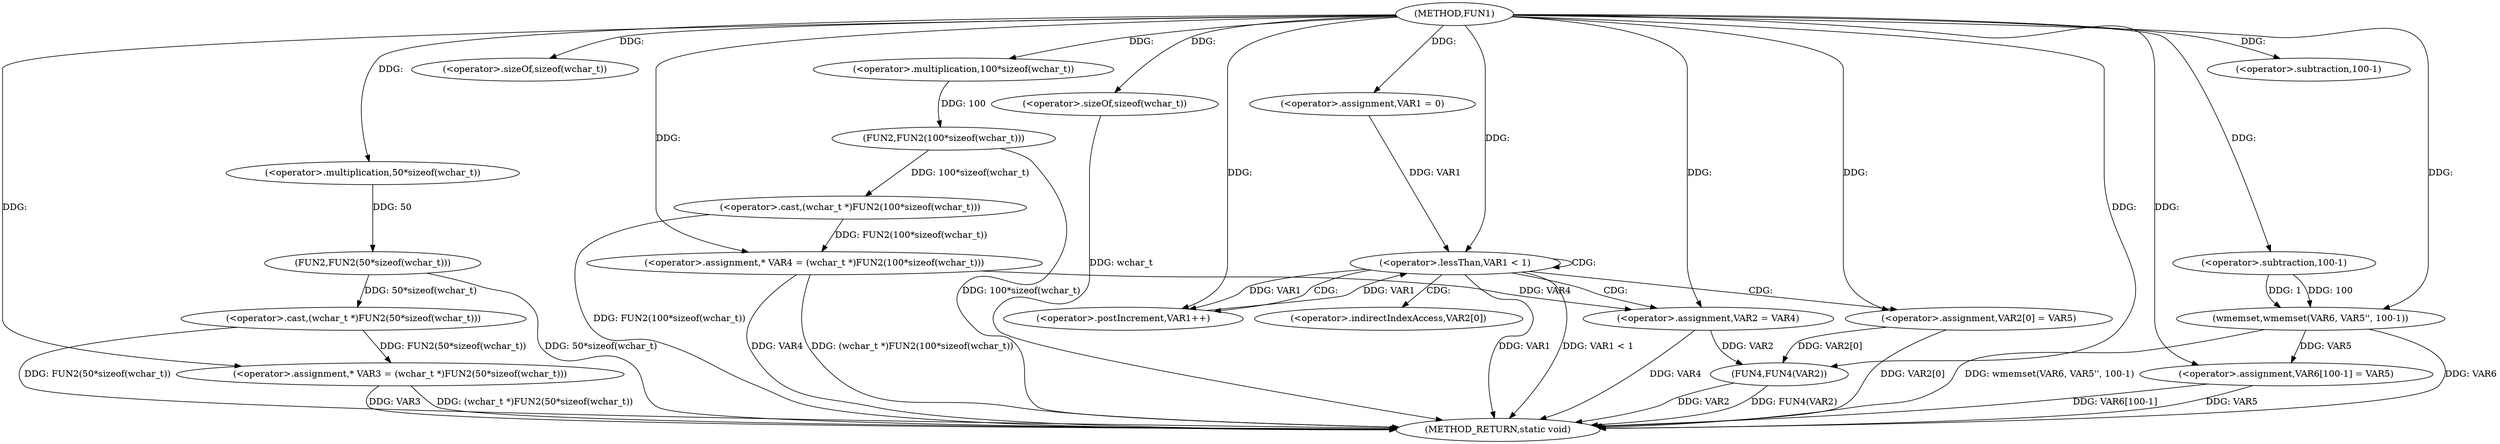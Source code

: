 digraph FUN1 {  
"1000100" [label = "(METHOD,FUN1)" ]
"1000159" [label = "(METHOD_RETURN,static void)" ]
"1000105" [label = "(<operator>.assignment,* VAR3 = (wchar_t *)FUN2(50*sizeof(wchar_t)))" ]
"1000107" [label = "(<operator>.cast,(wchar_t *)FUN2(50*sizeof(wchar_t)))" ]
"1000109" [label = "(FUN2,FUN2(50*sizeof(wchar_t)))" ]
"1000110" [label = "(<operator>.multiplication,50*sizeof(wchar_t))" ]
"1000112" [label = "(<operator>.sizeOf,sizeof(wchar_t))" ]
"1000115" [label = "(<operator>.assignment,* VAR4 = (wchar_t *)FUN2(100*sizeof(wchar_t)))" ]
"1000117" [label = "(<operator>.cast,(wchar_t *)FUN2(100*sizeof(wchar_t)))" ]
"1000119" [label = "(FUN2,FUN2(100*sizeof(wchar_t)))" ]
"1000120" [label = "(<operator>.multiplication,100*sizeof(wchar_t))" ]
"1000122" [label = "(<operator>.sizeOf,sizeof(wchar_t))" ]
"1000125" [label = "(<operator>.assignment,VAR1 = 0)" ]
"1000128" [label = "(<operator>.lessThan,VAR1 < 1)" ]
"1000131" [label = "(<operator>.postIncrement,VAR1++)" ]
"1000134" [label = "(<operator>.assignment,VAR2 = VAR4)" ]
"1000137" [label = "(<operator>.assignment,VAR2[0] = VAR5)" ]
"1000144" [label = "(wmemset,wmemset(VAR6, VAR5'', 100-1))" ]
"1000147" [label = "(<operator>.subtraction,100-1)" ]
"1000150" [label = "(<operator>.assignment,VAR6[100-1] = VAR5)" ]
"1000153" [label = "(<operator>.subtraction,100-1)" ]
"1000157" [label = "(FUN4,FUN4(VAR2))" ]
"1000138" [label = "(<operator>.indirectIndexAccess,VAR2[0])" ]
  "1000115" -> "1000159"  [ label = "DDG: (wchar_t *)FUN2(100*sizeof(wchar_t))"] 
  "1000157" -> "1000159"  [ label = "DDG: FUN4(VAR2)"] 
  "1000122" -> "1000159"  [ label = "DDG: wchar_t"] 
  "1000117" -> "1000159"  [ label = "DDG: FUN2(100*sizeof(wchar_t))"] 
  "1000115" -> "1000159"  [ label = "DDG: VAR4"] 
  "1000105" -> "1000159"  [ label = "DDG: (wchar_t *)FUN2(50*sizeof(wchar_t))"] 
  "1000150" -> "1000159"  [ label = "DDG: VAR6[100-1]"] 
  "1000128" -> "1000159"  [ label = "DDG: VAR1"] 
  "1000157" -> "1000159"  [ label = "DDG: VAR2"] 
  "1000144" -> "1000159"  [ label = "DDG: wmemset(VAR6, VAR5'', 100-1)"] 
  "1000109" -> "1000159"  [ label = "DDG: 50*sizeof(wchar_t)"] 
  "1000119" -> "1000159"  [ label = "DDG: 100*sizeof(wchar_t)"] 
  "1000134" -> "1000159"  [ label = "DDG: VAR4"] 
  "1000144" -> "1000159"  [ label = "DDG: VAR6"] 
  "1000137" -> "1000159"  [ label = "DDG: VAR2[0]"] 
  "1000128" -> "1000159"  [ label = "DDG: VAR1 < 1"] 
  "1000150" -> "1000159"  [ label = "DDG: VAR5"] 
  "1000105" -> "1000159"  [ label = "DDG: VAR3"] 
  "1000107" -> "1000159"  [ label = "DDG: FUN2(50*sizeof(wchar_t))"] 
  "1000107" -> "1000105"  [ label = "DDG: FUN2(50*sizeof(wchar_t))"] 
  "1000100" -> "1000105"  [ label = "DDG: "] 
  "1000109" -> "1000107"  [ label = "DDG: 50*sizeof(wchar_t)"] 
  "1000110" -> "1000109"  [ label = "DDG: 50"] 
  "1000100" -> "1000110"  [ label = "DDG: "] 
  "1000100" -> "1000112"  [ label = "DDG: "] 
  "1000117" -> "1000115"  [ label = "DDG: FUN2(100*sizeof(wchar_t))"] 
  "1000100" -> "1000115"  [ label = "DDG: "] 
  "1000119" -> "1000117"  [ label = "DDG: 100*sizeof(wchar_t)"] 
  "1000120" -> "1000119"  [ label = "DDG: 100"] 
  "1000100" -> "1000120"  [ label = "DDG: "] 
  "1000100" -> "1000122"  [ label = "DDG: "] 
  "1000100" -> "1000125"  [ label = "DDG: "] 
  "1000125" -> "1000128"  [ label = "DDG: VAR1"] 
  "1000131" -> "1000128"  [ label = "DDG: VAR1"] 
  "1000100" -> "1000128"  [ label = "DDG: "] 
  "1000128" -> "1000131"  [ label = "DDG: VAR1"] 
  "1000100" -> "1000131"  [ label = "DDG: "] 
  "1000115" -> "1000134"  [ label = "DDG: VAR4"] 
  "1000100" -> "1000134"  [ label = "DDG: "] 
  "1000100" -> "1000137"  [ label = "DDG: "] 
  "1000100" -> "1000144"  [ label = "DDG: "] 
  "1000147" -> "1000144"  [ label = "DDG: 100"] 
  "1000147" -> "1000144"  [ label = "DDG: 1"] 
  "1000100" -> "1000147"  [ label = "DDG: "] 
  "1000144" -> "1000150"  [ label = "DDG: VAR5"] 
  "1000100" -> "1000150"  [ label = "DDG: "] 
  "1000100" -> "1000153"  [ label = "DDG: "] 
  "1000134" -> "1000157"  [ label = "DDG: VAR2"] 
  "1000137" -> "1000157"  [ label = "DDG: VAR2[0]"] 
  "1000100" -> "1000157"  [ label = "DDG: "] 
  "1000128" -> "1000128"  [ label = "CDG: "] 
  "1000128" -> "1000137"  [ label = "CDG: "] 
  "1000128" -> "1000131"  [ label = "CDG: "] 
  "1000128" -> "1000138"  [ label = "CDG: "] 
  "1000128" -> "1000134"  [ label = "CDG: "] 
}
